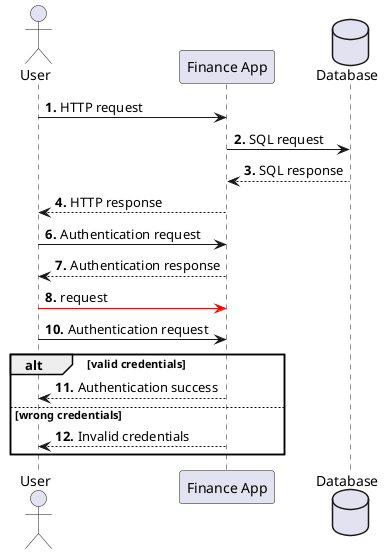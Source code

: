 @startuml sequencedemo
actor User as Foo
participant "Finance App" as Foo2
database Database as Foo3
autonumber "<b>."
Foo -> Foo2: HTTP request
Foo2 -> Foo3: SQL request
Foo3 --> Foo2: SQL response
Foo2 --> Foo: HTTP response

autonumber inc A
Foo -> Foo2: Authentication request
Foo2 --> Foo: Authentication response
Foo -[#red]> Foo2: request

autonumber inc A
Foo -> Foo2: Authentication request
alt valid credentials
Foo2 --> Foo: Authentication success
else wrong credentials
Foo2 --> Foo: Invalid credentials
end
@enduml
